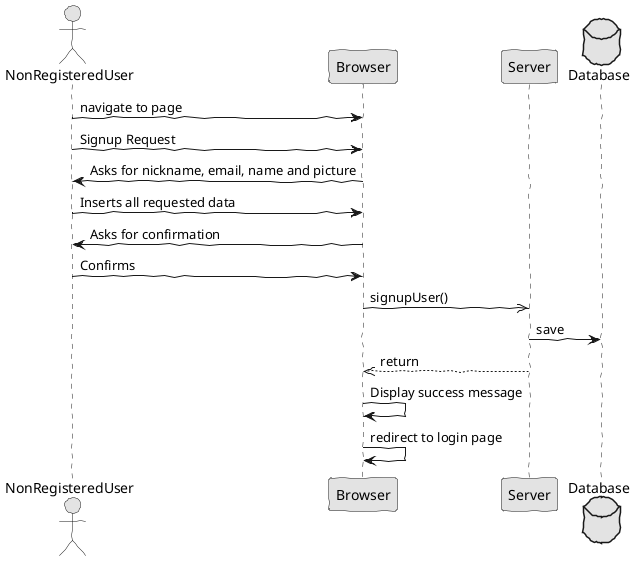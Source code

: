 @startuml analysis1
skinparam handwritten true
skinparam monochrome true
skinparam packageStyle rect
skinparam defaultFontName FG Virgil
skinparam shadowing false

actor NonRegisteredUser

NonRegisteredUser -> Browser : navigate to page
NonRegisteredUser -> Browser : Signup Request

Browser -> NonRegisteredUser : Asks for nickname, email, name and picture
NonRegisteredUser -> Browser : Inserts all requested data

Browser -> NonRegisteredUser : Asks for confirmation
NonRegisteredUser -> Browser : Confirms

Browser ->> Server : signupUser()

database Database 

Server -> Database : save
Server -->> Browser : return

Browser -> Browser : Display success message
Browser -> Browser : redirect to login page
@enduml